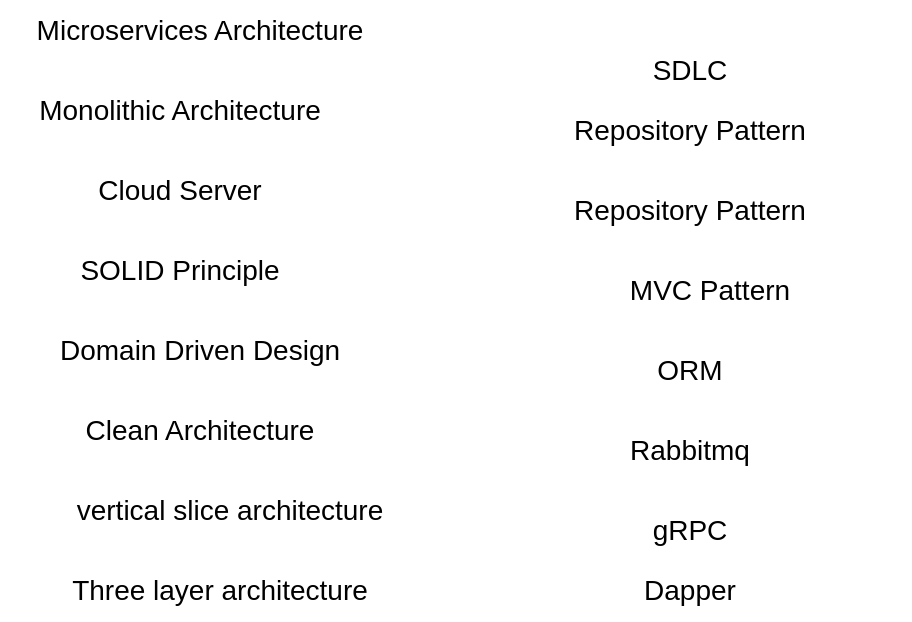 <mxfile version="21.3.2" type="github">
  <diagram name="Page-1" id="Pktm7cOloWW2bJOD0Lta">
    <mxGraphModel dx="1198" dy="525" grid="1" gridSize="10" guides="1" tooltips="1" connect="1" arrows="1" fold="1" page="1" pageScale="1" pageWidth="850" pageHeight="1100" math="0" shadow="0">
      <root>
        <mxCell id="0" />
        <mxCell id="1" parent="0" />
        <mxCell id="jzJYhHAv_l02grlSd3NP-2" value="&lt;font style=&quot;font-size: 14px;&quot;&gt;Microservices Architecture&lt;/font&gt;" style="text;html=1;strokeColor=none;fillColor=none;align=center;verticalAlign=middle;whiteSpace=wrap;rounded=0;" parent="1" vertex="1">
          <mxGeometry x="35" y="30" width="200" height="30" as="geometry" />
        </mxCell>
        <mxCell id="jzJYhHAv_l02grlSd3NP-5" value="&lt;font style=&quot;font-size: 14px;&quot;&gt;Monolithic Architecture&lt;/font&gt;" style="text;html=1;strokeColor=none;fillColor=none;align=center;verticalAlign=middle;whiteSpace=wrap;rounded=0;" parent="1" vertex="1">
          <mxGeometry x="50" y="70" width="150" height="30" as="geometry" />
        </mxCell>
        <mxCell id="jzJYhHAv_l02grlSd3NP-6" value="&lt;font style=&quot;font-size: 14px;&quot;&gt;Cloud Server&lt;/font&gt;" style="text;html=1;strokeColor=none;fillColor=none;align=center;verticalAlign=middle;whiteSpace=wrap;rounded=0;" parent="1" vertex="1">
          <mxGeometry x="50" y="110" width="150" height="30" as="geometry" />
        </mxCell>
        <mxCell id="jzJYhHAv_l02grlSd3NP-7" value="&lt;font style=&quot;font-size: 14px;&quot;&gt;SOLID Principle&lt;/font&gt;" style="text;html=1;strokeColor=none;fillColor=none;align=center;verticalAlign=middle;whiteSpace=wrap;rounded=0;" parent="1" vertex="1">
          <mxGeometry x="50" y="150" width="150" height="30" as="geometry" />
        </mxCell>
        <mxCell id="jzJYhHAv_l02grlSd3NP-8" value="&lt;span style=&quot;font-size: 14px;&quot;&gt;Domain Driven Design&lt;/span&gt;" style="text;html=1;strokeColor=none;fillColor=none;align=center;verticalAlign=middle;whiteSpace=wrap;rounded=0;" parent="1" vertex="1">
          <mxGeometry x="60" y="190" width="150" height="30" as="geometry" />
        </mxCell>
        <mxCell id="jzJYhHAv_l02grlSd3NP-9" value="&lt;span style=&quot;font-size: 14px;&quot;&gt;Clean Architecture&lt;/span&gt;" style="text;html=1;strokeColor=none;fillColor=none;align=center;verticalAlign=middle;whiteSpace=wrap;rounded=0;" parent="1" vertex="1">
          <mxGeometry x="60" y="230" width="150" height="30" as="geometry" />
        </mxCell>
        <mxCell id="jzJYhHAv_l02grlSd3NP-10" value="&lt;font style=&quot;font-size: 14px;&quot;&gt;vertical slice architecture&lt;/font&gt;" style="text;html=1;strokeColor=none;fillColor=none;align=center;verticalAlign=middle;whiteSpace=wrap;rounded=0;" parent="1" vertex="1">
          <mxGeometry x="60" y="270" width="180" height="30" as="geometry" />
        </mxCell>
        <mxCell id="jzJYhHAv_l02grlSd3NP-12" value="&lt;font style=&quot;font-size: 14px;&quot;&gt;Three layer architecture&lt;/font&gt;" style="text;html=1;strokeColor=none;fillColor=none;align=center;verticalAlign=middle;whiteSpace=wrap;rounded=0;" parent="1" vertex="1">
          <mxGeometry x="55" y="310" width="180" height="30" as="geometry" />
        </mxCell>
        <mxCell id="jzJYhHAv_l02grlSd3NP-13" value="&lt;font style=&quot;font-size: 14px;&quot;&gt;SDLC&lt;/font&gt;" style="text;html=1;strokeColor=none;fillColor=none;align=center;verticalAlign=middle;whiteSpace=wrap;rounded=0;" parent="1" vertex="1">
          <mxGeometry x="280" y="50" width="200" height="30" as="geometry" />
        </mxCell>
        <mxCell id="jzJYhHAv_l02grlSd3NP-14" value="&lt;font style=&quot;font-size: 14px;&quot;&gt;Repository Pattern&lt;/font&gt;" style="text;html=1;strokeColor=none;fillColor=none;align=center;verticalAlign=middle;whiteSpace=wrap;rounded=0;" parent="1" vertex="1">
          <mxGeometry x="280" y="80" width="200" height="30" as="geometry" />
        </mxCell>
        <mxCell id="jzJYhHAv_l02grlSd3NP-15" value="&lt;font style=&quot;font-size: 14px;&quot;&gt;Repository Pattern&lt;/font&gt;" style="text;html=1;strokeColor=none;fillColor=none;align=center;verticalAlign=middle;whiteSpace=wrap;rounded=0;" parent="1" vertex="1">
          <mxGeometry x="280" y="120" width="200" height="30" as="geometry" />
        </mxCell>
        <mxCell id="vhDsmQg7ZBNKj0Gx0PKl-1" value="&lt;font style=&quot;font-size: 14px;&quot;&gt;MVC Pattern&lt;/font&gt;" style="text;html=1;strokeColor=none;fillColor=none;align=center;verticalAlign=middle;whiteSpace=wrap;rounded=0;" vertex="1" parent="1">
          <mxGeometry x="290" y="160" width="200" height="30" as="geometry" />
        </mxCell>
        <mxCell id="vhDsmQg7ZBNKj0Gx0PKl-2" value="&lt;font style=&quot;font-size: 14px;&quot;&gt;ORM&lt;/font&gt;" style="text;html=1;strokeColor=none;fillColor=none;align=center;verticalAlign=middle;whiteSpace=wrap;rounded=0;" vertex="1" parent="1">
          <mxGeometry x="280" y="200" width="200" height="30" as="geometry" />
        </mxCell>
        <mxCell id="vhDsmQg7ZBNKj0Gx0PKl-3" value="&lt;font style=&quot;font-size: 14px;&quot;&gt;Rabbitmq&lt;/font&gt;" style="text;html=1;strokeColor=none;fillColor=none;align=center;verticalAlign=middle;whiteSpace=wrap;rounded=0;" vertex="1" parent="1">
          <mxGeometry x="280" y="240" width="200" height="30" as="geometry" />
        </mxCell>
        <mxCell id="vhDsmQg7ZBNKj0Gx0PKl-4" value="&lt;span style=&quot;font-size: 14px;&quot;&gt;gRPC&lt;/span&gt;" style="text;html=1;strokeColor=none;fillColor=none;align=center;verticalAlign=middle;whiteSpace=wrap;rounded=0;" vertex="1" parent="1">
          <mxGeometry x="280" y="280" width="200" height="30" as="geometry" />
        </mxCell>
        <mxCell id="vhDsmQg7ZBNKj0Gx0PKl-5" value="&lt;font style=&quot;font-size: 14px;&quot;&gt;Dapper&lt;/font&gt;" style="text;html=1;strokeColor=none;fillColor=none;align=center;verticalAlign=middle;whiteSpace=wrap;rounded=0;" vertex="1" parent="1">
          <mxGeometry x="280" y="310" width="200" height="30" as="geometry" />
        </mxCell>
      </root>
    </mxGraphModel>
  </diagram>
</mxfile>
